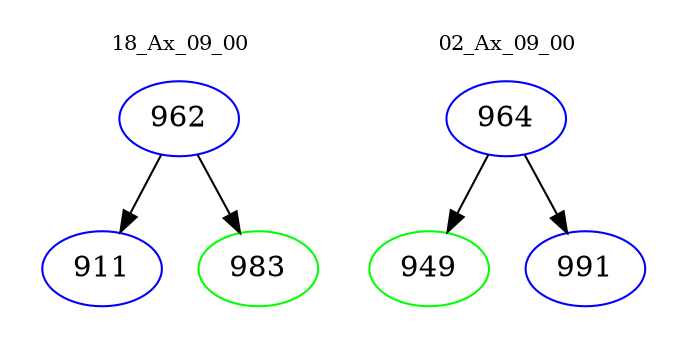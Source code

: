 digraph{
subgraph cluster_0 {
color = white
label = "18_Ax_09_00";
fontsize=10;
T0_962 [label="962", color="blue"]
T0_962 -> T0_911 [color="black"]
T0_911 [label="911", color="blue"]
T0_962 -> T0_983 [color="black"]
T0_983 [label="983", color="green"]
}
subgraph cluster_1 {
color = white
label = "02_Ax_09_00";
fontsize=10;
T1_964 [label="964", color="blue"]
T1_964 -> T1_949 [color="black"]
T1_949 [label="949", color="green"]
T1_964 -> T1_991 [color="black"]
T1_991 [label="991", color="blue"]
}
}
